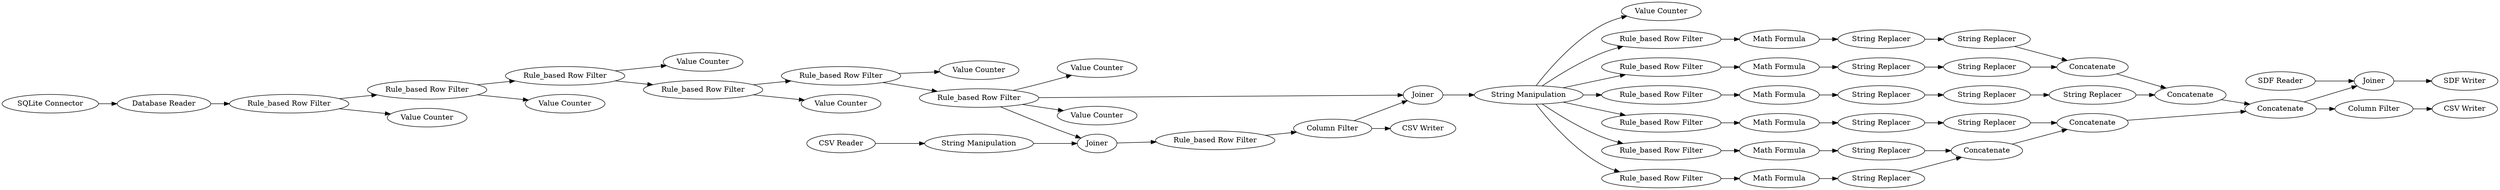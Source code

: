 digraph {
	1 [label="SQLite Connector"]
	5 [label="Database Reader"]
	12 [label="SDF Reader"]
	14 [label=Joiner]
	15 [label="SDF Writer"]
	16 [label="Rule_based Row Filter"]
	17 [label="Rule_based Row Filter"]
	18 [label="Rule_based Row Filter"]
	19 [label="Value Counter"]
	20 [label="Value Counter"]
	21 [label="Value Counter"]
	22 [label="Rule_based Row Filter"]
	23 [label="Value Counter"]
	24 [label="Rule_based Row Filter"]
	26 [label="Rule_based Row Filter"]
	27 [label="Value Counter"]
	32 [label="CSV Writer"]
	36 [label=Joiner]
	37 [label="CSV Reader"]
	38 [label=Joiner]
	39 [label="Column Filter"]
	40 [label="String Manipulation"]
	41 [label="Rule_based Row Filter"]
	42 [label="Value Counter"]
	43 [label="Rule_based Row Filter"]
	44 [label="Rule_based Row Filter"]
	45 [label="Rule_based Row Filter"]
	46 [label="Rule_based Row Filter"]
	47 [label="Rule_based Row Filter"]
	48 [label="CSV Writer"]
	49 [label="Math Formula"]
	51 [label="String Manipulation"]
	52 [label="Math Formula"]
	53 [label="Math Formula"]
	54 [label="Math Formula"]
	57 [label="String Replacer"]
	58 [label="String Replacer"]
	59 [label="String Replacer"]
	60 [label="String Replacer"]
	61 [label="Math Formula"]
	62 [label="String Replacer"]
	63 [label="String Replacer"]
	64 [label="String Replacer"]
	65 [label="String Replacer"]
	66 [label="String Replacer"]
	68 [label="String Replacer"]
	73 [label=Concatenate]
	74 [label=Concatenate]
	75 [label=Concatenate]
	76 [label=Concatenate]
	77 [label="Value Counter"]
	78 [label="Value Counter"]
	79 [label="Rule_based Row Filter"]
	80 [label="String Replacer"]
	81 [label="Math Formula"]
	82 [label=Concatenate]
	83 [label="Column Filter"]
	1 -> 5
	5 -> 16
	12 -> 14
	14 -> 15
	16 -> 17
	16 -> 19
	17 -> 18
	17 -> 20
	18 -> 22
	18 -> 21
	22 -> 23
	22 -> 24
	24 -> 26
	24 -> 27
	26 -> 38
	26 -> 36
	26 -> 78
	26 -> 77
	36 -> 41
	37 -> 40
	38 -> 51
	39 -> 38
	39 -> 32
	40 -> 36
	41 -> 39
	43 -> 61
	44 -> 49
	45 -> 52
	46 -> 53
	47 -> 54
	49 -> 60
	51 -> 43
	51 -> 42
	51 -> 47
	51 -> 46
	51 -> 45
	51 -> 44
	51 -> 79
	52 -> 62
	53 -> 64
	54 -> 66
	57 -> 58
	58 -> 73
	59 -> 73
	60 -> 59
	61 -> 57
	62 -> 63
	63 -> 68
	64 -> 65
	65 -> 75
	66 -> 82
	68 -> 74
	73 -> 74
	74 -> 76
	75 -> 76
	76 -> 83
	76 -> 14
	79 -> 81
	80 -> 82
	81 -> 80
	82 -> 75
	83 -> 48
	rankdir=LR
}
